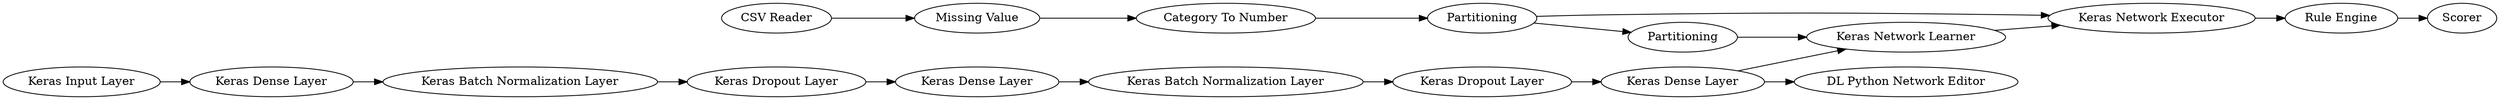 digraph {
	284 -> 288
	2 -> 372
	378 -> 376
	3 -> 280
	371 -> 280
	372 -> 363
	363 -> 284
	379 -> 373
	371 -> 377
	225 -> 369
	288 -> 289
	373 -> 371
	280 -> 284
	1 -> 2
	376 -> 370
	369 -> 378
	370 -> 379
	363 -> 3
	225 [label="Keras Input Layer"]
	371 [label="Keras Dense Layer"]
	377 [label="DL Python Network Editor"]
	289 [label=Scorer]
	1 [label="CSV Reader"]
	284 [label="Keras Network Executor"]
	378 [label="Keras Batch Normalization Layer"]
	280 [label="Keras Network Learner"]
	372 [label="Category To Number"]
	379 [label="Keras Batch Normalization Layer"]
	373 [label="Keras Dropout Layer"]
	369 [label="Keras Dense Layer"]
	376 [label="Keras Dropout Layer"]
	288 [label="Rule Engine"]
	3 [label=Partitioning]
	2 [label="Missing Value"]
	363 [label=Partitioning]
	370 [label="Keras Dense Layer"]
	rankdir=LR
}
